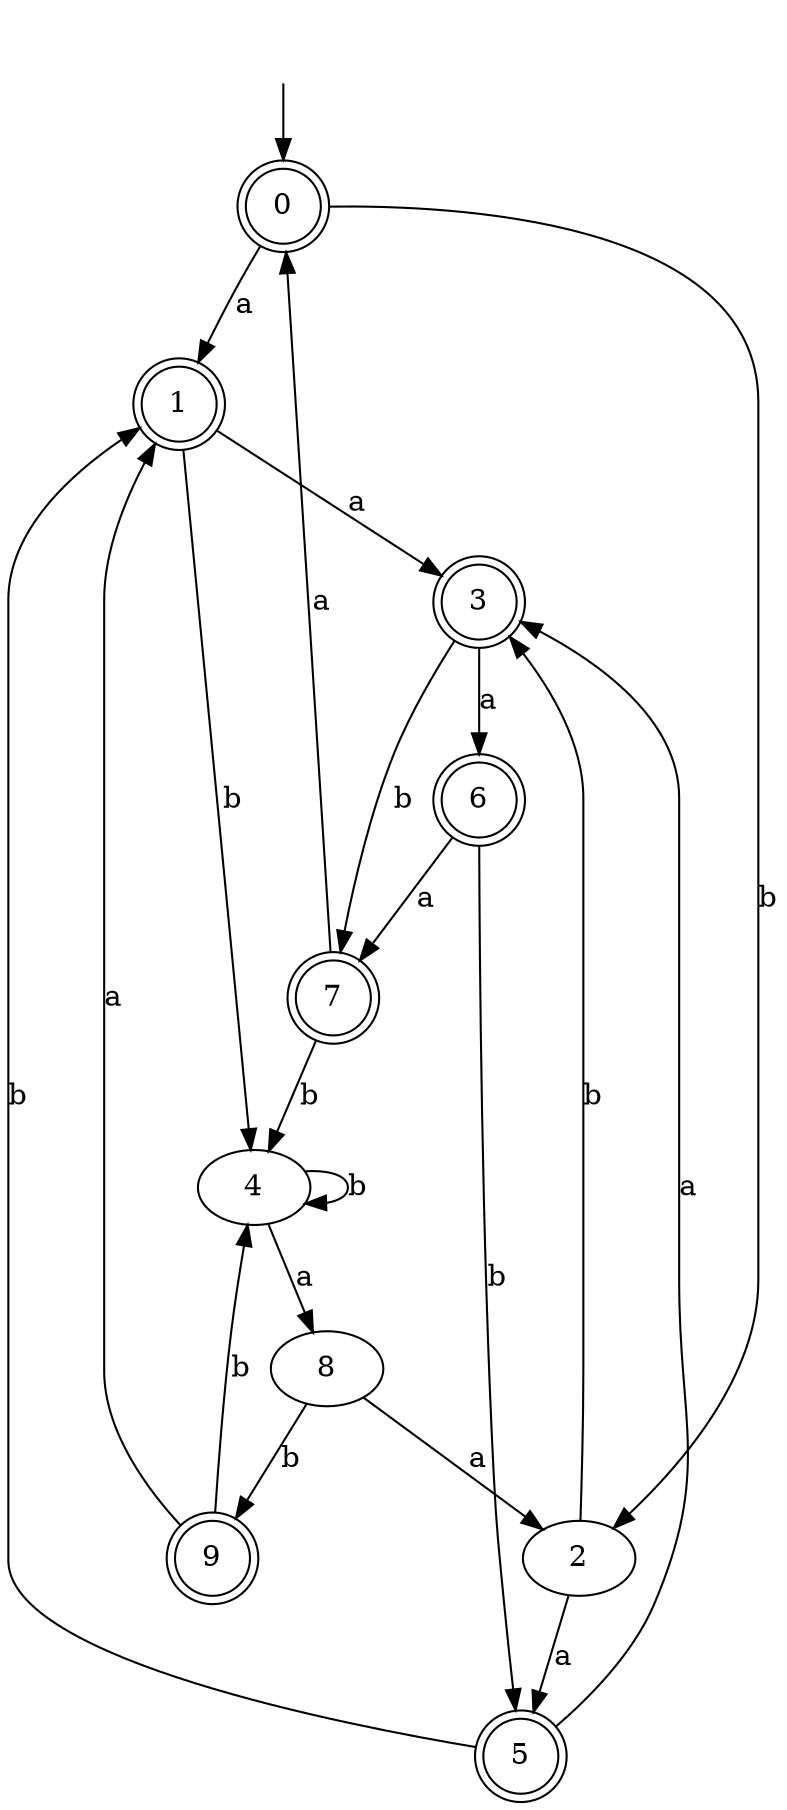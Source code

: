 digraph RandomDFA {
  __start0 [label="", shape=none];
  __start0 -> 0 [label=""];
  0 [shape=circle] [shape=doublecircle]
  0 -> 1 [label="a"]
  0 -> 2 [label="b"]
  1 [shape=doublecircle]
  1 -> 3 [label="a"]
  1 -> 4 [label="b"]
  2
  2 -> 5 [label="a"]
  2 -> 3 [label="b"]
  3 [shape=doublecircle]
  3 -> 6 [label="a"]
  3 -> 7 [label="b"]
  4
  4 -> 8 [label="a"]
  4 -> 4 [label="b"]
  5 [shape=doublecircle]
  5 -> 3 [label="a"]
  5 -> 1 [label="b"]
  6 [shape=doublecircle]
  6 -> 7 [label="a"]
  6 -> 5 [label="b"]
  7 [shape=doublecircle]
  7 -> 0 [label="a"]
  7 -> 4 [label="b"]
  8
  8 -> 2 [label="a"]
  8 -> 9 [label="b"]
  9 [shape=doublecircle]
  9 -> 1 [label="a"]
  9 -> 4 [label="b"]
}
